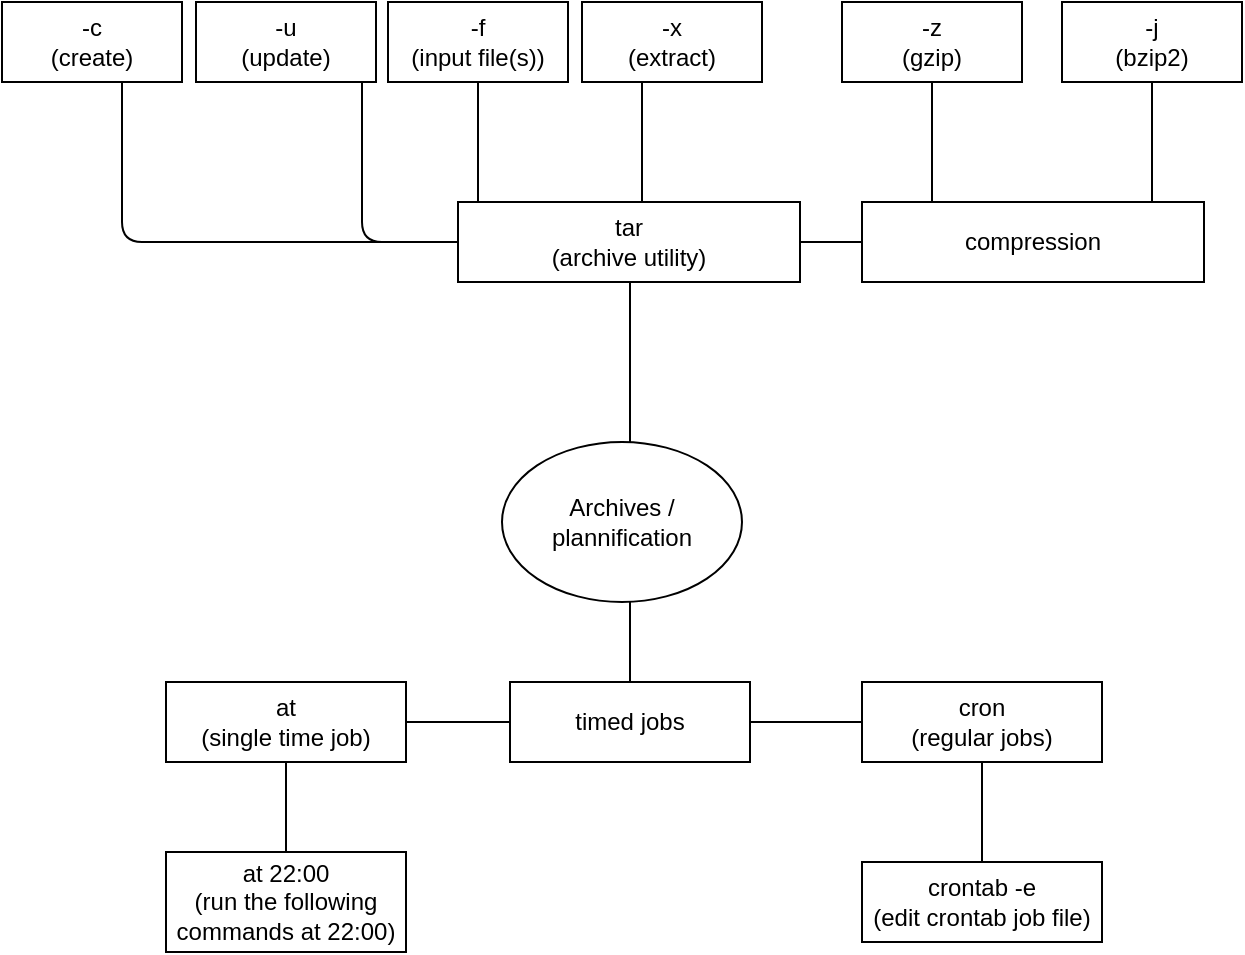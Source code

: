 <mxfile version="14.6.13" type="device"><diagram id="HfOOTifDepQTRgEKabiZ" name="Page-1"><mxGraphModel dx="1660" dy="1213" grid="1" gridSize="10" guides="1" tooltips="1" connect="1" arrows="1" fold="1" page="1" pageScale="1" pageWidth="827" pageHeight="1169" math="0" shadow="0"><root><mxCell id="0"/><mxCell id="1" parent="0"/><mxCell id="h60JpE74DmeX-8CUHOlA-1" value="Archives / plannification" style="ellipse;whiteSpace=wrap;html=1;" parent="1" vertex="1"><mxGeometry x="350" y="450" width="120" height="80" as="geometry"/></mxCell><mxCell id="h60JpE74DmeX-8CUHOlA-3" value="tar&lt;br&gt;(archive utility)" style="rounded=0;whiteSpace=wrap;html=1;" parent="1" vertex="1"><mxGeometry x="328" y="330" width="171" height="40" as="geometry"/></mxCell><mxCell id="h60JpE74DmeX-8CUHOlA-4" value="-c&lt;br&gt;(create)" style="rounded=0;whiteSpace=wrap;html=1;" parent="1" vertex="1"><mxGeometry x="100" y="230" width="90" height="40" as="geometry"/></mxCell><mxCell id="h60JpE74DmeX-8CUHOlA-5" value="-u&lt;br&gt;(update)" style="rounded=0;whiteSpace=wrap;html=1;" parent="1" vertex="1"><mxGeometry x="197" y="230" width="90" height="40" as="geometry"/></mxCell><mxCell id="h60JpE74DmeX-8CUHOlA-6" value="-f&lt;br&gt;(input file(s))" style="rounded=0;whiteSpace=wrap;html=1;" parent="1" vertex="1"><mxGeometry x="293" y="230" width="90" height="40" as="geometry"/></mxCell><mxCell id="h60JpE74DmeX-8CUHOlA-7" value="-x&lt;br&gt;(extract)" style="rounded=0;whiteSpace=wrap;html=1;" parent="1" vertex="1"><mxGeometry x="390" y="230" width="90" height="40" as="geometry"/></mxCell><mxCell id="h60JpE74DmeX-8CUHOlA-8" value="" style="endArrow=none;html=1;edgeStyle=elbowEdgeStyle;" parent="1" source="h60JpE74DmeX-8CUHOlA-3" target="h60JpE74DmeX-8CUHOlA-7" edge="1"><mxGeometry width="50" height="50" relative="1" as="geometry"><mxPoint x="390" y="490" as="sourcePoint"/><mxPoint x="440" y="440" as="targetPoint"/><Array as="points"><mxPoint x="420" y="290"/><mxPoint x="505" y="300"/><mxPoint x="550" y="350"/></Array></mxGeometry></mxCell><mxCell id="h60JpE74DmeX-8CUHOlA-9" value="" style="endArrow=none;html=1;edgeStyle=elbowEdgeStyle;" parent="1" source="h60JpE74DmeX-8CUHOlA-3" target="h60JpE74DmeX-8CUHOlA-6" edge="1"><mxGeometry width="50" height="50" relative="1" as="geometry"><mxPoint x="423.5" y="340" as="sourcePoint"/><mxPoint x="569" y="280" as="targetPoint"/><Array as="points"><mxPoint x="338" y="300"/><mxPoint x="414" y="290"/><mxPoint x="462" y="300"/></Array></mxGeometry></mxCell><mxCell id="h60JpE74DmeX-8CUHOlA-10" value="" style="endArrow=none;html=1;edgeStyle=elbowEdgeStyle;" parent="1" source="h60JpE74DmeX-8CUHOlA-3" target="h60JpE74DmeX-8CUHOlA-5" edge="1"><mxGeometry width="50" height="50" relative="1" as="geometry"><mxPoint x="472" y="340" as="sourcePoint"/><mxPoint x="472" y="280" as="targetPoint"/><Array as="points"><mxPoint x="280" y="310"/><mxPoint x="380" y="300"/></Array></mxGeometry></mxCell><mxCell id="h60JpE74DmeX-8CUHOlA-11" value="" style="endArrow=none;html=1;edgeStyle=elbowEdgeStyle;" parent="1" source="h60JpE74DmeX-8CUHOlA-3" target="h60JpE74DmeX-8CUHOlA-4" edge="1"><mxGeometry width="50" height="50" relative="1" as="geometry"><mxPoint x="390" y="340" as="sourcePoint"/><mxPoint x="390" y="280" as="targetPoint"/><Array as="points"><mxPoint x="160" y="300"/></Array></mxGeometry></mxCell><mxCell id="h60JpE74DmeX-8CUHOlA-12" value="" style="endArrow=none;html=1;edgeStyle=elbowEdgeStyle;" parent="1" source="h60JpE74DmeX-8CUHOlA-1" target="h60JpE74DmeX-8CUHOlA-3" edge="1"><mxGeometry width="50" height="50" relative="1" as="geometry"><mxPoint x="338" y="360" as="sourcePoint"/><mxPoint x="290" y="280" as="targetPoint"/><Array as="points"><mxPoint x="414" y="430"/></Array></mxGeometry></mxCell><mxCell id="CAw1-okRbaBuF7pAk8Z--1" value="compression" style="rounded=0;whiteSpace=wrap;html=1;" vertex="1" parent="1"><mxGeometry x="530" y="330" width="171" height="40" as="geometry"/></mxCell><mxCell id="CAw1-okRbaBuF7pAk8Z--2" value="" style="endArrow=none;html=1;edgeStyle=elbowEdgeStyle;" edge="1" parent="1" source="h60JpE74DmeX-8CUHOlA-3" target="CAw1-okRbaBuF7pAk8Z--1"><mxGeometry width="50" height="50" relative="1" as="geometry"><mxPoint x="490" y="340" as="sourcePoint"/><mxPoint x="490" y="280" as="targetPoint"/><Array as="points"><mxPoint x="550" y="350"/><mxPoint x="515" y="310"/><mxPoint x="560" y="360"/></Array></mxGeometry></mxCell><mxCell id="CAw1-okRbaBuF7pAk8Z--3" value="-z&lt;br&gt;(gzip)" style="rounded=0;whiteSpace=wrap;html=1;" vertex="1" parent="1"><mxGeometry x="520" y="230" width="90" height="40" as="geometry"/></mxCell><mxCell id="CAw1-okRbaBuF7pAk8Z--4" value="-j&lt;br&gt;(bzip2)" style="rounded=0;whiteSpace=wrap;html=1;" vertex="1" parent="1"><mxGeometry x="630" y="230" width="90" height="40" as="geometry"/></mxCell><mxCell id="CAw1-okRbaBuF7pAk8Z--5" value="" style="endArrow=none;html=1;edgeStyle=elbowEdgeStyle;" edge="1" parent="1" source="CAw1-okRbaBuF7pAk8Z--1" target="CAw1-okRbaBuF7pAk8Z--3"><mxGeometry width="50" height="50" relative="1" as="geometry"><mxPoint x="430" y="340" as="sourcePoint"/><mxPoint x="430" y="280" as="targetPoint"/><Array as="points"><mxPoint x="565" y="300"/><mxPoint x="515" y="310"/><mxPoint x="560" y="360"/></Array></mxGeometry></mxCell><mxCell id="CAw1-okRbaBuF7pAk8Z--6" value="" style="endArrow=none;html=1;edgeStyle=elbowEdgeStyle;" edge="1" parent="1" source="CAw1-okRbaBuF7pAk8Z--1" target="CAw1-okRbaBuF7pAk8Z--4"><mxGeometry width="50" height="50" relative="1" as="geometry"><mxPoint x="575" y="340" as="sourcePoint"/><mxPoint x="575" y="280" as="targetPoint"/><Array as="points"><mxPoint x="675" y="300"/><mxPoint x="575" y="310"/><mxPoint x="525" y="320"/><mxPoint x="570" y="370"/></Array></mxGeometry></mxCell><mxCell id="CAw1-okRbaBuF7pAk8Z--7" value="timed jobs" style="rounded=0;whiteSpace=wrap;html=1;" vertex="1" parent="1"><mxGeometry x="354" y="570" width="120" height="40" as="geometry"/></mxCell><mxCell id="CAw1-okRbaBuF7pAk8Z--8" value="cron&lt;br&gt;(regular jobs)" style="rounded=0;whiteSpace=wrap;html=1;" vertex="1" parent="1"><mxGeometry x="530" y="570" width="120" height="40" as="geometry"/></mxCell><mxCell id="CAw1-okRbaBuF7pAk8Z--9" value="crontab -e&lt;br&gt;(edit crontab job file)" style="rounded=0;whiteSpace=wrap;html=1;" vertex="1" parent="1"><mxGeometry x="530" y="660" width="120" height="40" as="geometry"/></mxCell><mxCell id="CAw1-okRbaBuF7pAk8Z--10" value="at&lt;br&gt;(single time job)" style="rounded=0;whiteSpace=wrap;html=1;" vertex="1" parent="1"><mxGeometry x="182" y="570" width="120" height="40" as="geometry"/></mxCell><mxCell id="CAw1-okRbaBuF7pAk8Z--11" value="at 22:00&lt;br&gt;(run the following commands at 22:00)" style="rounded=0;whiteSpace=wrap;html=1;" vertex="1" parent="1"><mxGeometry x="182" y="655" width="120" height="50" as="geometry"/></mxCell><mxCell id="CAw1-okRbaBuF7pAk8Z--12" value="" style="endArrow=none;html=1;edgeStyle=elbowEdgeStyle;" edge="1" parent="1" source="CAw1-okRbaBuF7pAk8Z--7" target="h60JpE74DmeX-8CUHOlA-1"><mxGeometry width="50" height="50" relative="1" as="geometry"><mxPoint x="424" y="460.089" as="sourcePoint"/><mxPoint x="424" y="380" as="targetPoint"/><Array as="points"><mxPoint x="410" y="570"/></Array></mxGeometry></mxCell><mxCell id="CAw1-okRbaBuF7pAk8Z--13" value="" style="endArrow=none;html=1;edgeStyle=elbowEdgeStyle;" edge="1" parent="1" source="CAw1-okRbaBuF7pAk8Z--10" target="CAw1-okRbaBuF7pAk8Z--7"><mxGeometry width="50" height="50" relative="1" as="geometry"><mxPoint x="420" y="610" as="sourcePoint"/><mxPoint x="420" y="540" as="targetPoint"/><Array as="points"/></mxGeometry></mxCell><mxCell id="CAw1-okRbaBuF7pAk8Z--14" value="" style="endArrow=none;html=1;edgeStyle=elbowEdgeStyle;" edge="1" parent="1" source="CAw1-okRbaBuF7pAk8Z--8" target="CAw1-okRbaBuF7pAk8Z--7"><mxGeometry width="50" height="50" relative="1" as="geometry"><mxPoint x="391" y="690" as="sourcePoint"/><mxPoint x="391" y="650" as="targetPoint"/><Array as="points"/></mxGeometry></mxCell><mxCell id="CAw1-okRbaBuF7pAk8Z--15" value="" style="endArrow=none;html=1;edgeStyle=elbowEdgeStyle;" edge="1" parent="1" source="CAw1-okRbaBuF7pAk8Z--9" target="CAw1-okRbaBuF7pAk8Z--8"><mxGeometry width="50" height="50" relative="1" as="geometry"><mxPoint x="467" y="690" as="sourcePoint"/><mxPoint x="474" y="710" as="targetPoint"/><Array as="points"/></mxGeometry></mxCell><mxCell id="CAw1-okRbaBuF7pAk8Z--16" value="" style="endArrow=none;html=1;edgeStyle=elbowEdgeStyle;" edge="1" parent="1" source="CAw1-okRbaBuF7pAk8Z--11" target="CAw1-okRbaBuF7pAk8Z--10"><mxGeometry width="50" height="50" relative="1" as="geometry"><mxPoint x="530" y="750" as="sourcePoint"/><mxPoint x="530" y="730" as="targetPoint"/><Array as="points"/></mxGeometry></mxCell></root></mxGraphModel></diagram></mxfile>